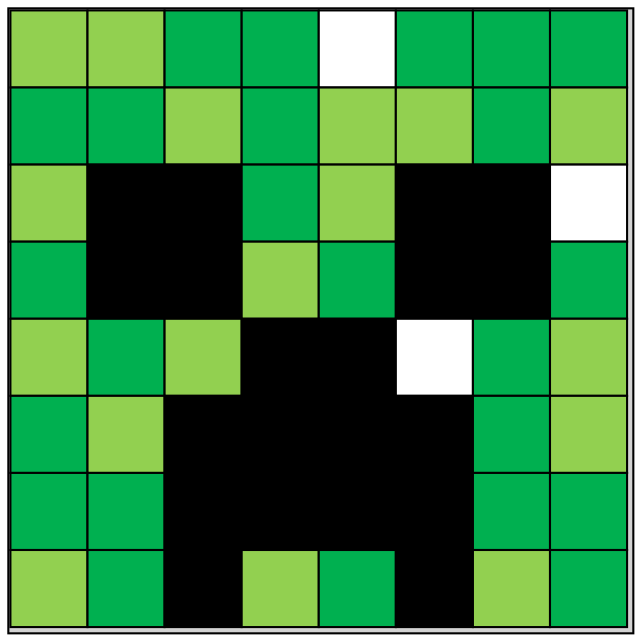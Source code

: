 
        digraph G {bgcolor=none;
    node[ style = "filled" shape=plaintext margin =0 width=0 height=0] a[ label=<
        
        <table border = "1" width = "300px" height = "300px" cellspacing="0">
        <tr>
<td id="(0, 0)" width = "37.5px" height="37.5px" bgcolor = "#92D050"></td>
<td id="(0, 1)" width = "37.5px" height="37.5px" bgcolor = "#92D050"></td>
<td id="(0, 2)" width = "37.5px" height="37.5px" bgcolor = "#00B050"></td>
<td id="(0, 3)" width = "37.5px" height="37.5px" bgcolor = "#00B050"></td>
<td id="(0, 4)" width = "37.5px" height="37.5px" bgcolor = "white"></td>
<td id="(0, 5)" width = "37.5px" height="37.5px" bgcolor = "#00B050"></td>
<td id="(0, 6)" width = "37.5px" height="37.5px" bgcolor = "#00B050"></td>
<td id="(0, 7)" width = "37.5px" height="37.5px" bgcolor = "#00B050"></td>
</tr>
<tr>
<td id="(1, 0)" width = "37.5px" height="37.5px" bgcolor = "#00B050"></td>
<td id="(1, 1)" width = "37.5px" height="37.5px" bgcolor = "#00B050"></td>
<td id="(1, 2)" width = "37.5px" height="37.5px" bgcolor = "#92D050"></td>
<td id="(1, 3)" width = "37.5px" height="37.5px" bgcolor = "#00B050"></td>
<td id="(1, 4)" width = "37.5px" height="37.5px" bgcolor = "#92D050"></td>
<td id="(1, 5)" width = "37.5px" height="37.5px" bgcolor = "#92D050"></td>
<td id="(1, 6)" width = "37.5px" height="37.5px" bgcolor = "#00B050"></td>
<td id="(1, 7)" width = "37.5px" height="37.5px" bgcolor = "#92D050"></td>
</tr>
<tr>
<td id="(2, 0)" width = "37.5px" height="37.5px" bgcolor = "#92D050"></td>
<td id="(2, 1)" width = "37.5px" height="37.5px" bgcolor = "#000000"></td>
<td id="(2, 2)" width = "37.5px" height="37.5px" bgcolor = "#000000"></td>
<td id="(2, 3)" width = "37.5px" height="37.5px" bgcolor = "#00B050"></td>
<td id="(2, 4)" width = "37.5px" height="37.5px" bgcolor = "#92D050"></td>
<td id="(2, 5)" width = "37.5px" height="37.5px" bgcolor = "#000000"></td>
<td id="(2, 6)" width = "37.5px" height="37.5px" bgcolor = "#000000"></td>
<td id="(2, 7)" width = "37.5px" height="37.5px" bgcolor = "white"></td>
</tr>
<tr>
<td id="(3, 0)" width = "37.5px" height="37.5px" bgcolor = "#00B050"></td>
<td id="(3, 1)" width = "37.5px" height="37.5px" bgcolor = "#000000"></td>
<td id="(3, 2)" width = "37.5px" height="37.5px" bgcolor = "#000000"></td>
<td id="(3, 3)" width = "37.5px" height="37.5px" bgcolor = "#92D050"></td>
<td id="(3, 4)" width = "37.5px" height="37.5px" bgcolor = "#00B050"></td>
<td id="(3, 5)" width = "37.5px" height="37.5px" bgcolor = "#000000"></td>
<td id="(3, 6)" width = "37.5px" height="37.5px" bgcolor = "#000000"></td>
<td id="(3, 7)" width = "37.5px" height="37.5px" bgcolor = "#00B050"></td>
</tr>
<tr>
<td id="(4, 0)" width = "37.5px" height="37.5px" bgcolor = "#92D050"></td>
<td id="(4, 1)" width = "37.5px" height="37.5px" bgcolor = "#00B050"></td>
<td id="(4, 2)" width = "37.5px" height="37.5px" bgcolor = "#92D050"></td>
<td id="(4, 3)" width = "37.5px" height="37.5px" bgcolor = "#000000"></td>
<td id="(4, 4)" width = "37.5px" height="37.5px" bgcolor = "#000000"></td>
<td id="(4, 5)" width = "37.5px" height="37.5px" bgcolor = "white"></td>
<td id="(4, 6)" width = "37.5px" height="37.5px" bgcolor = "#00B050"></td>
<td id="(4, 7)" width = "37.5px" height="37.5px" bgcolor = "#92D050"></td>
</tr>
<tr>
<td id="(5, 0)" width = "37.5px" height="37.5px" bgcolor = "#00B050"></td>
<td id="(5, 1)" width = "37.5px" height="37.5px" bgcolor = "#92D050"></td>
<td id="(5, 2)" width = "37.5px" height="37.5px" bgcolor = "#000000"></td>
<td id="(5, 3)" width = "37.5px" height="37.5px" bgcolor = "#000000"></td>
<td id="(5, 4)" width = "37.5px" height="37.5px" bgcolor = "#000000"></td>
<td id="(5, 5)" width = "37.5px" height="37.5px" bgcolor = "#000000"></td>
<td id="(5, 6)" width = "37.5px" height="37.5px" bgcolor = "#00B050"></td>
<td id="(5, 7)" width = "37.5px" height="37.5px" bgcolor = "#92D050"></td>
</tr>
<tr>
<td id="(6, 0)" width = "37.5px" height="37.5px" bgcolor = "#00B050"></td>
<td id="(6, 1)" width = "37.5px" height="37.5px" bgcolor = "#00B050"></td>
<td id="(6, 2)" width = "37.5px" height="37.5px" bgcolor = "#000000"></td>
<td id="(6, 3)" width = "37.5px" height="37.5px" bgcolor = "#000000"></td>
<td id="(6, 4)" width = "37.5px" height="37.5px" bgcolor = "#000000"></td>
<td id="(6, 5)" width = "37.5px" height="37.5px" bgcolor = "#000000"></td>
<td id="(6, 6)" width = "37.5px" height="37.5px" bgcolor = "#00B050"></td>
<td id="(6, 7)" width = "37.5px" height="37.5px" bgcolor = "#00B050"></td>
</tr>
<tr>
<td id="(7, 0)" width = "37.5px" height="37.5px" bgcolor = "#92D050"></td>
<td id="(7, 1)" width = "37.5px" height="37.5px" bgcolor = "#00B050"></td>
<td id="(7, 2)" width = "37.5px" height="37.5px" bgcolor = "#000000"></td>
<td id="(7, 3)" width = "37.5px" height="37.5px" bgcolor = "#92D050"></td>
<td id="(7, 4)" width = "37.5px" height="37.5px" bgcolor = "#00B050"></td>
<td id="(7, 5)" width = "37.5px" height="37.5px" bgcolor = "#000000"></td>
<td id="(7, 6)" width = "37.5px" height="37.5px" bgcolor = "#92D050"></td>
<td id="(7, 7)" width = "37.5px" height="37.5px" bgcolor = "#00B050"></td>
</tr>
</table>
>];}